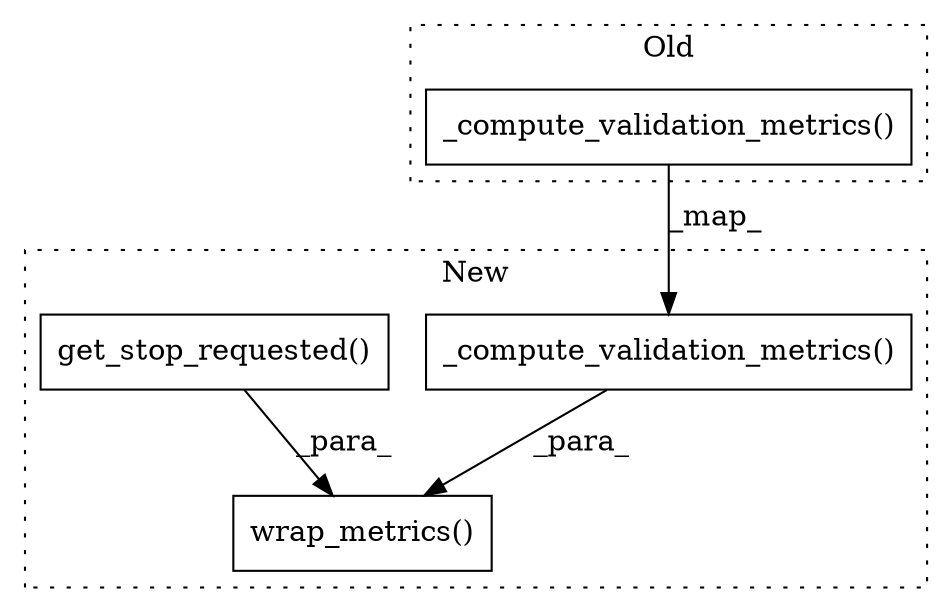 digraph G {
subgraph cluster0 {
1 [label="_compute_validation_metrics()" a="75" s="13105" l="34" shape="box"];
label = "Old";
style="dotted";
}
subgraph cluster1 {
2 [label="_compute_validation_metrics()" a="75" s="13315" l="34" shape="box"];
3 [label="wrap_metrics()" a="75" s="13268,13435" l="47,23" shape="box"];
4 [label="get_stop_requested()" a="75" s="13375" l="60" shape="box"];
label = "New";
style="dotted";
}
1 -> 2 [label="_map_"];
2 -> 3 [label="_para_"];
4 -> 3 [label="_para_"];
}